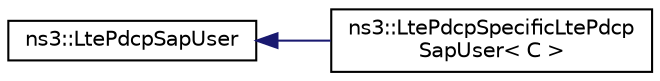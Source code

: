 digraph "Graphical Class Hierarchy"
{
 // LATEX_PDF_SIZE
  edge [fontname="Helvetica",fontsize="10",labelfontname="Helvetica",labelfontsize="10"];
  node [fontname="Helvetica",fontsize="10",shape=record];
  rankdir="LR";
  Node0 [label="ns3::LtePdcpSapUser",height=0.2,width=0.4,color="black", fillcolor="white", style="filled",URL="$classns3_1_1_lte_pdcp_sap_user.html",tooltip="Service Access Point (SAP) offered by the PDCP entity to the RRC entity See 3GPP 36...."];
  Node0 -> Node1 [dir="back",color="midnightblue",fontsize="10",style="solid",fontname="Helvetica"];
  Node1 [label="ns3::LtePdcpSpecificLtePdcp\lSapUser\< C \>",height=0.2,width=0.4,color="black", fillcolor="white", style="filled",URL="$classns3_1_1_lte_pdcp_specific_lte_pdcp_sap_user.html",tooltip="LtePdcpSpecificLtePdcpSapUser class."];
}
